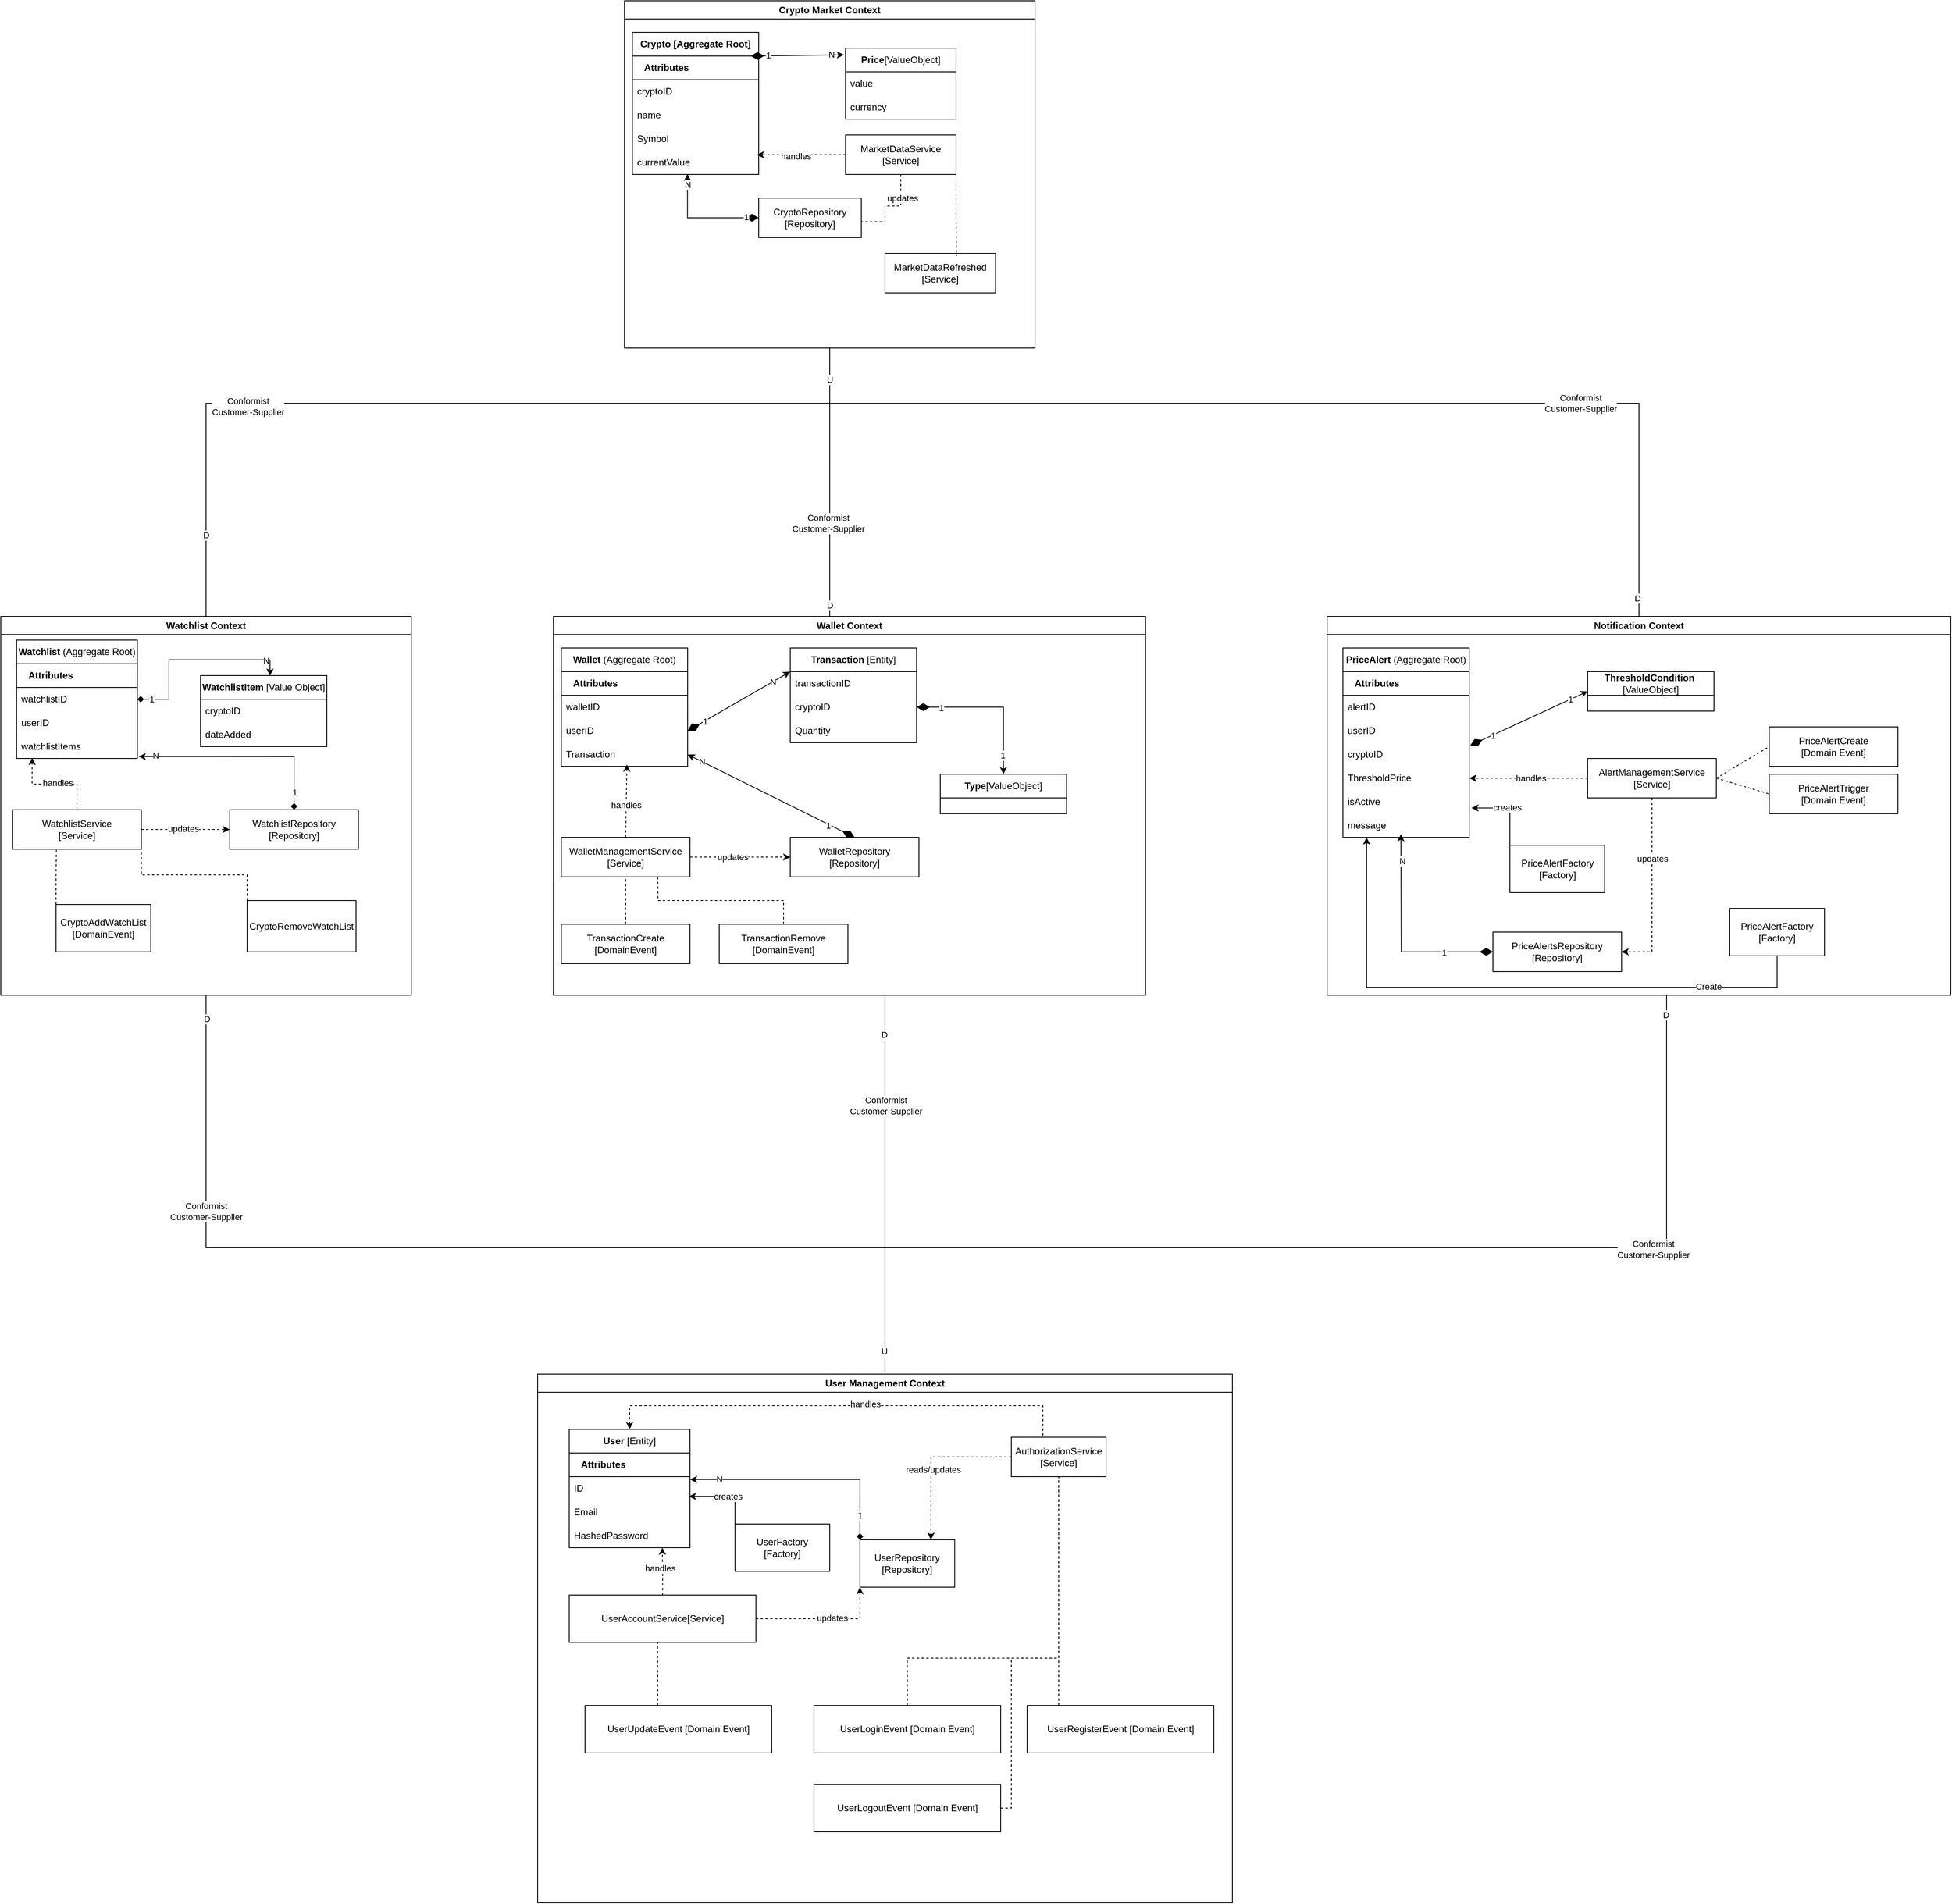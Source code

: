 <mxfile version="26.0.5">
  <diagram name="Page-1" id="JhkXT9v5AB7fhly-_V5y">
    <mxGraphModel grid="1" page="1" gridSize="10" guides="1" tooltips="1" connect="1" arrows="1" fold="1" pageScale="1" pageWidth="827" pageHeight="1169" math="0" shadow="0">
      <root>
        <mxCell id="0" />
        <mxCell id="1" parent="0" />
        <mxCell id="9Uu3qbTTGl_SyIJtQ_If-14" style="edgeStyle=orthogonalEdgeStyle;rounded=0;orthogonalLoop=1;jettySize=auto;html=1;exitX=0.5;exitY=0;exitDx=0;exitDy=0;entryX=0.5;entryY=1;entryDx=0;entryDy=0;endArrow=none;endFill=0;" edge="1" parent="1" source="JOhX9eqfJ4RPhvRMnDFx-4" target="9Uu3qbTTGl_SyIJtQ_If-11">
          <mxGeometry relative="1" as="geometry">
            <Array as="points">
              <mxPoint x="1100" y="-190" />
              <mxPoint x="560" y="-190" />
            </Array>
          </mxGeometry>
        </mxCell>
        <mxCell id="n4k3u5ThoGvO9cqqLB2T-41" value="D" style="edgeLabel;html=1;align=center;verticalAlign=middle;resizable=0;points=[];" vertex="1" connectable="0" parent="9Uu3qbTTGl_SyIJtQ_If-14">
          <mxGeometry x="-0.964" y="2" relative="1" as="geometry">
            <mxPoint y="1" as="offset" />
          </mxGeometry>
        </mxCell>
        <mxCell id="sEscsFce40K32cYqV2eE-136" value="Conformist&lt;div&gt;Customer-Supplier&lt;/div&gt;" style="edgeLabel;html=1;align=center;verticalAlign=middle;resizable=0;points=[];labelBackgroundColor=default;" connectable="0" vertex="1" parent="9Uu3qbTTGl_SyIJtQ_If-14">
          <mxGeometry x="-0.496" relative="1" as="geometry">
            <mxPoint as="offset" />
          </mxGeometry>
        </mxCell>
        <mxCell id="sEscsFce40K32cYqV2eE-15" style="edgeStyle=orthogonalEdgeStyle;rounded=0;orthogonalLoop=1;jettySize=auto;html=1;entryX=0.5;entryY=0;entryDx=0;entryDy=0;endArrow=none;endFill=0;" edge="1" parent="1" target="9Uu3qbTTGl_SyIJtQ_If-60">
          <mxGeometry relative="1" as="geometry">
            <mxPoint x="420" y="870" as="targetPoint" />
            <Array as="points">
              <mxPoint x="1640" y="560" />
              <mxPoint x="1640" y="880" />
              <mxPoint x="650" y="880" />
            </Array>
            <mxPoint x="1640" y="560" as="sourcePoint" />
          </mxGeometry>
        </mxCell>
        <mxCell id="sEscsFce40K32cYqV2eE-141" value="D" style="edgeLabel;html=1;align=center;verticalAlign=middle;resizable=0;points=[];" connectable="0" vertex="1" parent="sEscsFce40K32cYqV2eE-15">
          <mxGeometry x="-0.967" y="-1" relative="1" as="geometry">
            <mxPoint as="offset" />
          </mxGeometry>
        </mxCell>
        <mxCell id="sEscsFce40K32cYqV2eE-142" value="Conformist&lt;div&gt;Customer-Supplier&lt;/div&gt;" style="edgeLabel;html=1;align=center;verticalAlign=middle;resizable=0;points=[];" connectable="0" vertex="1" parent="sEscsFce40K32cYqV2eE-15">
          <mxGeometry x="-0.485" y="2" relative="1" as="geometry">
            <mxPoint x="41" as="offset" />
          </mxGeometry>
        </mxCell>
        <mxCell id="JOhX9eqfJ4RPhvRMnDFx-4" value="Notification Context" style="swimlane;whiteSpace=wrap;html=1;" vertex="1" parent="1">
          <mxGeometry x="1210" y="80" width="790" height="480" as="geometry" />
        </mxCell>
        <mxCell id="sEscsFce40K32cYqV2eE-53" value="&lt;b&gt;PriceAlert&lt;/b&gt; (Aggregate Root)" style="swimlane;fontStyle=0;childLayout=stackLayout;horizontal=1;startSize=30;horizontalStack=0;resizeParent=1;resizeParentMax=0;resizeLast=0;collapsible=1;marginBottom=0;whiteSpace=wrap;html=1;align=center;" vertex="1" parent="JOhX9eqfJ4RPhvRMnDFx-4">
          <mxGeometry x="20" y="40" width="160" height="240" as="geometry">
            <mxRectangle x="167" y="260" width="160" height="30" as="alternateBounds" />
          </mxGeometry>
        </mxCell>
        <mxCell id="sEscsFce40K32cYqV2eE-54" value="&lt;b&gt;&amp;nbsp; &amp;nbsp; Attributes&lt;/b&gt;" style="swimlane;fontStyle=0;childLayout=stackLayout;horizontal=1;startSize=30;horizontalStack=0;resizeParent=1;resizeParentMax=0;resizeLast=0;collapsible=1;marginBottom=0;whiteSpace=wrap;html=1;align=left;" vertex="1" parent="sEscsFce40K32cYqV2eE-53">
          <mxGeometry y="30" width="160" height="210" as="geometry">
            <mxRectangle x="150" y="250" width="90" height="30" as="alternateBounds" />
          </mxGeometry>
        </mxCell>
        <mxCell id="sEscsFce40K32cYqV2eE-55" value="alertID" style="text;strokeColor=none;fillColor=none;align=left;verticalAlign=middle;spacingLeft=4;spacingRight=4;overflow=hidden;points=[[0,0.5],[1,0.5]];portConstraint=eastwest;rotatable=0;whiteSpace=wrap;html=1;" vertex="1" parent="sEscsFce40K32cYqV2eE-54">
          <mxGeometry y="30" width="160" height="30" as="geometry" />
        </mxCell>
        <mxCell id="sEscsFce40K32cYqV2eE-56" value="userID" style="text;strokeColor=none;fillColor=none;align=left;verticalAlign=middle;spacingLeft=4;spacingRight=4;overflow=hidden;points=[[0,0.5],[1,0.5]];portConstraint=eastwest;rotatable=0;whiteSpace=wrap;html=1;" vertex="1" parent="sEscsFce40K32cYqV2eE-54">
          <mxGeometry y="60" width="160" height="30" as="geometry" />
        </mxCell>
        <mxCell id="sEscsFce40K32cYqV2eE-57" value="cryptoID" style="text;strokeColor=none;fillColor=none;align=left;verticalAlign=middle;spacingLeft=4;spacingRight=4;overflow=hidden;points=[[0,0.5],[1,0.5]];portConstraint=eastwest;rotatable=0;whiteSpace=wrap;html=1;" vertex="1" parent="sEscsFce40K32cYqV2eE-54">
          <mxGeometry y="90" width="160" height="30" as="geometry" />
        </mxCell>
        <mxCell id="sEscsFce40K32cYqV2eE-59" value="ThresholdPrice" style="text;strokeColor=none;fillColor=none;align=left;verticalAlign=middle;spacingLeft=4;spacingRight=4;overflow=hidden;points=[[0,0.5],[1,0.5]];portConstraint=eastwest;rotatable=0;whiteSpace=wrap;html=1;" vertex="1" parent="sEscsFce40K32cYqV2eE-54">
          <mxGeometry y="120" width="160" height="30" as="geometry" />
        </mxCell>
        <mxCell id="sEscsFce40K32cYqV2eE-60" value="isActive" style="text;strokeColor=none;fillColor=none;align=left;verticalAlign=middle;spacingLeft=4;spacingRight=4;overflow=hidden;points=[[0,0.5],[1,0.5]];portConstraint=eastwest;rotatable=0;whiteSpace=wrap;html=1;" vertex="1" parent="sEscsFce40K32cYqV2eE-54">
          <mxGeometry y="150" width="160" height="30" as="geometry" />
        </mxCell>
        <mxCell id="n4k3u5ThoGvO9cqqLB2T-39" value="message" style="text;strokeColor=none;fillColor=none;align=left;verticalAlign=middle;spacingLeft=4;spacingRight=4;overflow=hidden;points=[[0,0.5],[1,0.5]];portConstraint=eastwest;rotatable=0;whiteSpace=wrap;html=1;" vertex="1" parent="sEscsFce40K32cYqV2eE-54">
          <mxGeometry y="180" width="160" height="30" as="geometry" />
        </mxCell>
        <mxCell id="sEscsFce40K32cYqV2eE-68" value="&lt;b&gt;ThresholdCondition&amp;nbsp;&lt;/b&gt;&lt;div&gt;[ValueObject]&lt;/div&gt;" style="swimlane;fontStyle=0;childLayout=stackLayout;horizontal=1;startSize=30;horizontalStack=0;resizeParent=1;resizeParentMax=0;resizeLast=0;collapsible=1;marginBottom=0;whiteSpace=wrap;html=1;align=center;" vertex="1" parent="JOhX9eqfJ4RPhvRMnDFx-4">
          <mxGeometry x="330" y="70" width="160" height="50" as="geometry">
            <mxRectangle x="150" y="250" width="90" height="30" as="alternateBounds" />
          </mxGeometry>
        </mxCell>
        <mxCell id="sEscsFce40K32cYqV2eE-71" style="rounded=0;orthogonalLoop=1;jettySize=auto;html=1;exitX=1.008;exitY=0.117;exitDx=0;exitDy=0;entryX=0;entryY=0.5;entryDx=0;entryDy=0;startArrow=diamondThin;startFill=1;startSize=14;exitPerimeter=0;" edge="1" parent="JOhX9eqfJ4RPhvRMnDFx-4" source="sEscsFce40K32cYqV2eE-57" target="sEscsFce40K32cYqV2eE-68">
          <mxGeometry relative="1" as="geometry" />
        </mxCell>
        <mxCell id="sEscsFce40K32cYqV2eE-129" value="1" style="edgeLabel;html=1;align=center;verticalAlign=middle;resizable=0;points=[];" connectable="0" vertex="1" parent="sEscsFce40K32cYqV2eE-71">
          <mxGeometry x="-0.601" y="-1" relative="1" as="geometry">
            <mxPoint x="-1" as="offset" />
          </mxGeometry>
        </mxCell>
        <mxCell id="sEscsFce40K32cYqV2eE-130" value="1" style="edgeLabel;html=1;align=center;verticalAlign=middle;resizable=0;points=[];" connectable="0" vertex="1" parent="sEscsFce40K32cYqV2eE-71">
          <mxGeometry x="0.702" relative="1" as="geometry">
            <mxPoint as="offset" />
          </mxGeometry>
        </mxCell>
        <mxCell id="sEscsFce40K32cYqV2eE-75" style="rounded=0;orthogonalLoop=1;jettySize=auto;html=1;exitX=0;exitY=0.5;exitDx=0;exitDy=0;entryX=1;entryY=0.5;entryDx=0;entryDy=0;dashed=1;" edge="1" parent="JOhX9eqfJ4RPhvRMnDFx-4" source="sEscsFce40K32cYqV2eE-74" target="sEscsFce40K32cYqV2eE-59">
          <mxGeometry relative="1" as="geometry" />
        </mxCell>
        <mxCell id="sEscsFce40K32cYqV2eE-131" value="handles" style="edgeLabel;html=1;align=center;verticalAlign=middle;resizable=0;points=[];" connectable="0" vertex="1" parent="sEscsFce40K32cYqV2eE-75">
          <mxGeometry x="-0.027" relative="1" as="geometry">
            <mxPoint x="1" as="offset" />
          </mxGeometry>
        </mxCell>
        <mxCell id="sEscsFce40K32cYqV2eE-81" style="edgeStyle=orthogonalEdgeStyle;rounded=0;orthogonalLoop=1;jettySize=auto;html=1;exitX=0.5;exitY=1;exitDx=0;exitDy=0;entryX=1;entryY=0.5;entryDx=0;entryDy=0;dashed=1;" edge="1" parent="JOhX9eqfJ4RPhvRMnDFx-4" source="sEscsFce40K32cYqV2eE-74" target="sEscsFce40K32cYqV2eE-77">
          <mxGeometry relative="1" as="geometry" />
        </mxCell>
        <mxCell id="sEscsFce40K32cYqV2eE-132" value="updates" style="edgeLabel;html=1;align=center;verticalAlign=middle;resizable=0;points=[];" connectable="0" vertex="1" parent="sEscsFce40K32cYqV2eE-81">
          <mxGeometry x="-0.344" relative="1" as="geometry">
            <mxPoint as="offset" />
          </mxGeometry>
        </mxCell>
        <mxCell id="sEscsFce40K32cYqV2eE-124" style="rounded=0;orthogonalLoop=1;jettySize=auto;html=1;exitX=1;exitY=0.5;exitDx=0;exitDy=0;entryX=0;entryY=0.5;entryDx=0;entryDy=0;dashed=1;endArrow=none;endFill=0;" edge="1" parent="JOhX9eqfJ4RPhvRMnDFx-4" source="sEscsFce40K32cYqV2eE-74" target="sEscsFce40K32cYqV2eE-121">
          <mxGeometry relative="1" as="geometry" />
        </mxCell>
        <mxCell id="sEscsFce40K32cYqV2eE-125" style="rounded=0;orthogonalLoop=1;jettySize=auto;html=1;exitX=1;exitY=0.5;exitDx=0;exitDy=0;entryX=0;entryY=0.5;entryDx=0;entryDy=0;dashed=1;endArrow=none;endFill=0;" edge="1" parent="JOhX9eqfJ4RPhvRMnDFx-4" source="sEscsFce40K32cYqV2eE-74" target="sEscsFce40K32cYqV2eE-122">
          <mxGeometry relative="1" as="geometry" />
        </mxCell>
        <mxCell id="sEscsFce40K32cYqV2eE-74" value="AlertManagementService&lt;div&gt;[Service]&lt;/div&gt;" style="html=1;whiteSpace=wrap;" vertex="1" parent="JOhX9eqfJ4RPhvRMnDFx-4">
          <mxGeometry x="330" y="180" width="163" height="50" as="geometry" />
        </mxCell>
        <mxCell id="sEscsFce40K32cYqV2eE-77" value="PriceAlertsRepository&lt;div&gt;[Repository]&lt;/div&gt;" style="html=1;whiteSpace=wrap;" vertex="1" parent="JOhX9eqfJ4RPhvRMnDFx-4">
          <mxGeometry x="210" y="400" width="163" height="50" as="geometry" />
        </mxCell>
        <mxCell id="sEscsFce40K32cYqV2eE-78" style="edgeStyle=orthogonalEdgeStyle;rounded=0;orthogonalLoop=1;jettySize=auto;html=1;exitX=0;exitY=0.5;exitDx=0;exitDy=0;entryX=0.459;entryY=1.033;entryDx=0;entryDy=0;entryPerimeter=0;startArrow=diamondThin;startFill=1;startSize=14;" edge="1" parent="JOhX9eqfJ4RPhvRMnDFx-4" source="sEscsFce40K32cYqV2eE-77">
          <mxGeometry relative="1" as="geometry">
            <mxPoint x="200" y="355" as="sourcePoint" />
            <mxPoint x="93.44" y="275.99" as="targetPoint" />
          </mxGeometry>
        </mxCell>
        <mxCell id="sEscsFce40K32cYqV2eE-133" value="N" style="edgeLabel;html=1;align=center;verticalAlign=middle;resizable=0;points=[];" connectable="0" vertex="1" parent="sEscsFce40K32cYqV2eE-78">
          <mxGeometry x="0.741" y="-1" relative="1" as="geometry">
            <mxPoint as="offset" />
          </mxGeometry>
        </mxCell>
        <mxCell id="sEscsFce40K32cYqV2eE-134" value="1" style="edgeLabel;html=1;align=center;verticalAlign=middle;resizable=0;points=[];" connectable="0" vertex="1" parent="sEscsFce40K32cYqV2eE-78">
          <mxGeometry x="-0.523" y="1" relative="1" as="geometry">
            <mxPoint x="1" as="offset" />
          </mxGeometry>
        </mxCell>
        <mxCell id="sEscsFce40K32cYqV2eE-121" value="PriceAlertCreate&lt;div&gt;[Domain Event]&lt;/div&gt;" style="html=1;whiteSpace=wrap;" vertex="1" parent="JOhX9eqfJ4RPhvRMnDFx-4">
          <mxGeometry x="560" y="140" width="163" height="50" as="geometry" />
        </mxCell>
        <mxCell id="sEscsFce40K32cYqV2eE-122" value="PriceAlertTrigger&lt;div&gt;[Domain Event]&lt;/div&gt;" style="html=1;whiteSpace=wrap;" vertex="1" parent="JOhX9eqfJ4RPhvRMnDFx-4">
          <mxGeometry x="560" y="200" width="163" height="50" as="geometry" />
        </mxCell>
        <mxCell id="9Uu3qbTTGl_SyIJtQ_If-143" value="PriceAlertFactory&lt;br&gt;[Factory]" style="rounded=0;whiteSpace=wrap;html=1;" vertex="1" parent="JOhX9eqfJ4RPhvRMnDFx-4">
          <mxGeometry x="231.5" y="290" width="120" height="60" as="geometry" />
        </mxCell>
        <mxCell id="9Uu3qbTTGl_SyIJtQ_If-144" style="edgeStyle=orthogonalEdgeStyle;rounded=0;orthogonalLoop=1;jettySize=auto;html=1;exitX=0;exitY=0;exitDx=0;exitDy=0;entryX=1.018;entryY=0.759;entryDx=0;entryDy=0;entryPerimeter=0;" edge="1" parent="JOhX9eqfJ4RPhvRMnDFx-4" source="9Uu3qbTTGl_SyIJtQ_If-143" target="sEscsFce40K32cYqV2eE-60">
          <mxGeometry relative="1" as="geometry" />
        </mxCell>
        <mxCell id="9Uu3qbTTGl_SyIJtQ_If-145" value="creates" style="edgeLabel;html=1;align=center;verticalAlign=middle;resizable=0;points=[];" connectable="0" vertex="1" parent="9Uu3qbTTGl_SyIJtQ_If-144">
          <mxGeometry x="0.055" y="-1" relative="1" as="geometry">
            <mxPoint as="offset" />
          </mxGeometry>
        </mxCell>
        <mxCell id="n4k3u5ThoGvO9cqqLB2T-51" style="edgeStyle=orthogonalEdgeStyle;rounded=0;orthogonalLoop=1;jettySize=auto;html=1;" edge="1" parent="JOhX9eqfJ4RPhvRMnDFx-4" source="n4k3u5ThoGvO9cqqLB2T-50" target="sEscsFce40K32cYqV2eE-53">
          <mxGeometry relative="1" as="geometry">
            <Array as="points">
              <mxPoint x="570" y="470" />
              <mxPoint x="50" y="470" />
            </Array>
          </mxGeometry>
        </mxCell>
        <mxCell id="n4k3u5ThoGvO9cqqLB2T-52" value="Create" style="edgeLabel;html=1;align=center;verticalAlign=middle;resizable=0;points=[];" vertex="1" connectable="0" parent="n4k3u5ThoGvO9cqqLB2T-51">
          <mxGeometry x="-0.661" y="-1" relative="1" as="geometry">
            <mxPoint as="offset" />
          </mxGeometry>
        </mxCell>
        <mxCell id="n4k3u5ThoGvO9cqqLB2T-50" value="PriceAlertFactory&lt;br&gt;[Factory]" style="rounded=0;whiteSpace=wrap;html=1;" vertex="1" parent="JOhX9eqfJ4RPhvRMnDFx-4">
          <mxGeometry x="510" y="370" width="120" height="60" as="geometry" />
        </mxCell>
        <mxCell id="9Uu3qbTTGl_SyIJtQ_If-13" style="edgeStyle=orthogonalEdgeStyle;rounded=0;orthogonalLoop=1;jettySize=auto;html=1;exitX=0.5;exitY=0;exitDx=0;exitDy=0;entryX=0.5;entryY=1;entryDx=0;entryDy=0;endArrow=none;endFill=0;" edge="1" parent="1" target="9Uu3qbTTGl_SyIJtQ_If-11">
          <mxGeometry relative="1" as="geometry">
            <mxPoint x="579.96" y="80" as="sourcePoint" />
            <mxPoint x="734.96" y="-260" as="targetPoint" />
            <Array as="points">
              <mxPoint x="580" y="-220" />
              <mxPoint x="580" y="-220" />
            </Array>
          </mxGeometry>
        </mxCell>
        <mxCell id="n4k3u5ThoGvO9cqqLB2T-42" value="D" style="edgeLabel;html=1;align=center;verticalAlign=middle;resizable=0;points=[];" vertex="1" connectable="0" parent="9Uu3qbTTGl_SyIJtQ_If-13">
          <mxGeometry x="-0.908" relative="1" as="geometry">
            <mxPoint y="1" as="offset" />
          </mxGeometry>
        </mxCell>
        <mxCell id="n4k3u5ThoGvO9cqqLB2T-48" value="&lt;span&gt;Conformist&lt;/span&gt;&lt;div&gt;&lt;span&gt;Customer-Supplier&lt;/span&gt;&lt;/div&gt;" style="edgeLabel;html=1;align=center;verticalAlign=middle;resizable=0;points=[];labelBackgroundColor=default;" vertex="1" connectable="0" parent="9Uu3qbTTGl_SyIJtQ_If-13">
          <mxGeometry x="-0.305" y="2" relative="1" as="geometry">
            <mxPoint as="offset" />
          </mxGeometry>
        </mxCell>
        <mxCell id="sEscsFce40K32cYqV2eE-14" style="edgeStyle=orthogonalEdgeStyle;rounded=0;orthogonalLoop=1;jettySize=auto;html=1;exitX=0.5;exitY=1;exitDx=0;exitDy=0;entryX=0.5;entryY=0;entryDx=0;entryDy=0;endArrow=none;endFill=0;" edge="1" parent="1" source="9Uu3qbTTGl_SyIJtQ_If-9" target="9Uu3qbTTGl_SyIJtQ_If-60">
          <mxGeometry relative="1" as="geometry">
            <mxPoint x="414" y="840" as="targetPoint" />
            <Array as="points">
              <mxPoint x="650" y="560" />
            </Array>
          </mxGeometry>
        </mxCell>
        <mxCell id="sEscsFce40K32cYqV2eE-138" value="Conformist&lt;div&gt;Customer-Supplier&lt;/div&gt;" style="edgeLabel;html=1;align=center;verticalAlign=middle;resizable=0;points=[];" connectable="0" vertex="1" parent="sEscsFce40K32cYqV2eE-14">
          <mxGeometry x="-0.505" y="1" relative="1" as="geometry">
            <mxPoint y="55" as="offset" />
          </mxGeometry>
        </mxCell>
        <mxCell id="sEscsFce40K32cYqV2eE-140" value="D" style="edgeLabel;html=1;align=center;verticalAlign=middle;resizable=0;points=[];" connectable="0" vertex="1" parent="sEscsFce40K32cYqV2eE-14">
          <mxGeometry x="-0.638" y="-1" relative="1" as="geometry">
            <mxPoint as="offset" />
          </mxGeometry>
        </mxCell>
        <mxCell id="9Uu3qbTTGl_SyIJtQ_If-9" value="Wallet&amp;nbsp;Context" style="swimlane;whiteSpace=wrap;html=1;" vertex="1" parent="1">
          <mxGeometry x="230" y="80" width="750" height="480" as="geometry" />
        </mxCell>
        <mxCell id="sEscsFce40K32cYqV2eE-27" value="&lt;b&gt;Wallet&lt;/b&gt; (Aggregate Root)" style="swimlane;fontStyle=0;childLayout=stackLayout;horizontal=1;startSize=30;horizontalStack=0;resizeParent=1;resizeParentMax=0;resizeLast=0;collapsible=1;marginBottom=0;whiteSpace=wrap;html=1;" vertex="1" parent="9Uu3qbTTGl_SyIJtQ_If-9">
          <mxGeometry x="10" y="40" width="160" height="150" as="geometry">
            <mxRectangle x="167" y="260" width="160" height="30" as="alternateBounds" />
          </mxGeometry>
        </mxCell>
        <mxCell id="sEscsFce40K32cYqV2eE-29" value="&lt;b&gt;&amp;nbsp; &amp;nbsp; Attributes&lt;/b&gt;" style="swimlane;fontStyle=0;childLayout=stackLayout;horizontal=1;startSize=30;horizontalStack=0;resizeParent=1;resizeParentMax=0;resizeLast=0;collapsible=1;marginBottom=0;whiteSpace=wrap;html=1;align=left;" vertex="1" parent="sEscsFce40K32cYqV2eE-27">
          <mxGeometry y="30" width="160" height="120" as="geometry">
            <mxRectangle x="150" y="250" width="90" height="30" as="alternateBounds" />
          </mxGeometry>
        </mxCell>
        <mxCell id="sEscsFce40K32cYqV2eE-30" value="walletID" style="text;strokeColor=none;fillColor=none;align=left;verticalAlign=middle;spacingLeft=4;spacingRight=4;overflow=hidden;points=[[0,0.5],[1,0.5]];portConstraint=eastwest;rotatable=0;whiteSpace=wrap;html=1;" vertex="1" parent="sEscsFce40K32cYqV2eE-29">
          <mxGeometry y="30" width="160" height="30" as="geometry" />
        </mxCell>
        <mxCell id="sEscsFce40K32cYqV2eE-31" value="userID" style="text;strokeColor=none;fillColor=none;align=left;verticalAlign=middle;spacingLeft=4;spacingRight=4;overflow=hidden;points=[[0,0.5],[1,0.5]];portConstraint=eastwest;rotatable=0;whiteSpace=wrap;html=1;" vertex="1" parent="sEscsFce40K32cYqV2eE-29">
          <mxGeometry y="60" width="160" height="30" as="geometry" />
        </mxCell>
        <mxCell id="sEscsFce40K32cYqV2eE-32" value="Transaction" style="text;strokeColor=none;fillColor=none;align=left;verticalAlign=middle;spacingLeft=4;spacingRight=4;overflow=hidden;points=[[0,0.5],[1,0.5]];portConstraint=eastwest;rotatable=0;whiteSpace=wrap;html=1;" vertex="1" parent="sEscsFce40K32cYqV2eE-29">
          <mxGeometry y="90" width="160" height="30" as="geometry" />
        </mxCell>
        <mxCell id="sEscsFce40K32cYqV2eE-33" value="&lt;b&gt;Transaction &lt;/b&gt;[Entity]" style="swimlane;fontStyle=0;childLayout=stackLayout;horizontal=1;startSize=30;horizontalStack=0;resizeParent=1;resizeParentMax=0;resizeLast=0;collapsible=1;marginBottom=0;whiteSpace=wrap;html=1;align=center;" vertex="1" parent="9Uu3qbTTGl_SyIJtQ_If-9">
          <mxGeometry x="300" y="40" width="160" height="120" as="geometry">
            <mxRectangle x="150" y="250" width="90" height="30" as="alternateBounds" />
          </mxGeometry>
        </mxCell>
        <mxCell id="sEscsFce40K32cYqV2eE-34" value="transactionID" style="text;strokeColor=none;fillColor=none;align=left;verticalAlign=middle;spacingLeft=4;spacingRight=4;overflow=hidden;points=[[0,0.5],[1,0.5]];portConstraint=eastwest;rotatable=0;whiteSpace=wrap;html=1;" vertex="1" parent="sEscsFce40K32cYqV2eE-33">
          <mxGeometry y="30" width="160" height="30" as="geometry" />
        </mxCell>
        <mxCell id="sEscsFce40K32cYqV2eE-35" value="cryptoID" style="text;strokeColor=none;fillColor=none;align=left;verticalAlign=middle;spacingLeft=4;spacingRight=4;overflow=hidden;points=[[0,0.5],[1,0.5]];portConstraint=eastwest;rotatable=0;whiteSpace=wrap;html=1;" vertex="1" parent="sEscsFce40K32cYqV2eE-33">
          <mxGeometry y="60" width="160" height="30" as="geometry" />
        </mxCell>
        <mxCell id="sEscsFce40K32cYqV2eE-36" value="Quantity" style="text;strokeColor=none;fillColor=none;align=left;verticalAlign=middle;spacingLeft=4;spacingRight=4;overflow=hidden;points=[[0,0.5],[1,0.5]];portConstraint=eastwest;rotatable=0;whiteSpace=wrap;html=1;" vertex="1" parent="sEscsFce40K32cYqV2eE-33">
          <mxGeometry y="90" width="160" height="30" as="geometry" />
        </mxCell>
        <mxCell id="sEscsFce40K32cYqV2eE-39" style="rounded=0;orthogonalLoop=1;jettySize=auto;html=1;exitX=1;exitY=0.5;exitDx=0;exitDy=0;entryX=0;entryY=0.25;entryDx=0;entryDy=0;startArrow=diamondThin;startFill=1;sourcePerimeterSpacing=0;startSize=15;" edge="1" parent="9Uu3qbTTGl_SyIJtQ_If-9" source="sEscsFce40K32cYqV2eE-31" target="sEscsFce40K32cYqV2eE-33">
          <mxGeometry relative="1" as="geometry" />
        </mxCell>
        <mxCell id="sEscsFce40K32cYqV2eE-107" value="1" style="edgeLabel;html=1;align=center;verticalAlign=middle;resizable=0;points=[];" connectable="0" vertex="1" parent="sEscsFce40K32cYqV2eE-39">
          <mxGeometry x="-0.663" relative="1" as="geometry">
            <mxPoint as="offset" />
          </mxGeometry>
        </mxCell>
        <mxCell id="sEscsFce40K32cYqV2eE-108" value="N" style="edgeLabel;html=1;align=center;verticalAlign=middle;resizable=0;points=[];" connectable="0" vertex="1" parent="sEscsFce40K32cYqV2eE-39">
          <mxGeometry x="0.658" relative="1" as="geometry">
            <mxPoint as="offset" />
          </mxGeometry>
        </mxCell>
        <mxCell id="sEscsFce40K32cYqV2eE-47" style="edgeStyle=orthogonalEdgeStyle;rounded=0;orthogonalLoop=1;jettySize=auto;html=1;exitX=1;exitY=0.5;exitDx=0;exitDy=0;entryX=0;entryY=0.5;entryDx=0;entryDy=0;dashed=1;" edge="1" parent="9Uu3qbTTGl_SyIJtQ_If-9" source="sEscsFce40K32cYqV2eE-42" target="sEscsFce40K32cYqV2eE-43">
          <mxGeometry relative="1" as="geometry" />
        </mxCell>
        <mxCell id="sEscsFce40K32cYqV2eE-111" value="updates" style="edgeLabel;html=1;align=center;verticalAlign=middle;resizable=0;points=[];" connectable="0" vertex="1" parent="sEscsFce40K32cYqV2eE-47">
          <mxGeometry x="-0.16" relative="1" as="geometry">
            <mxPoint as="offset" />
          </mxGeometry>
        </mxCell>
        <mxCell id="sEscsFce40K32cYqV2eE-42" value="WalletManagementService&lt;div&gt;[Service]&lt;/div&gt;" style="html=1;whiteSpace=wrap;" vertex="1" parent="9Uu3qbTTGl_SyIJtQ_If-9">
          <mxGeometry x="10" y="280" width="163" height="50" as="geometry" />
        </mxCell>
        <mxCell id="sEscsFce40K32cYqV2eE-43" value="&lt;div&gt;WalletRepository&lt;/div&gt;&lt;div&gt;[Repository]&lt;/div&gt;" style="html=1;whiteSpace=wrap;" vertex="1" parent="9Uu3qbTTGl_SyIJtQ_If-9">
          <mxGeometry x="300" y="280" width="163" height="50" as="geometry" />
        </mxCell>
        <mxCell id="sEscsFce40K32cYqV2eE-45" style="rounded=0;orthogonalLoop=1;jettySize=auto;html=1;exitX=0.5;exitY=0;exitDx=0;exitDy=0;entryX=0.519;entryY=0.927;entryDx=0;entryDy=0;entryPerimeter=0;dashed=1;" edge="1" parent="9Uu3qbTTGl_SyIJtQ_If-9" source="sEscsFce40K32cYqV2eE-42" target="sEscsFce40K32cYqV2eE-32">
          <mxGeometry relative="1" as="geometry" />
        </mxCell>
        <mxCell id="sEscsFce40K32cYqV2eE-112" value="handles" style="edgeLabel;html=1;align=center;verticalAlign=middle;resizable=0;points=[];" connectable="0" vertex="1" parent="sEscsFce40K32cYqV2eE-45">
          <mxGeometry x="-0.102" relative="1" as="geometry">
            <mxPoint as="offset" />
          </mxGeometry>
        </mxCell>
        <mxCell id="sEscsFce40K32cYqV2eE-49" style="rounded=0;orthogonalLoop=1;jettySize=auto;html=1;exitX=1;exitY=0.5;exitDx=0;exitDy=0;entryX=0.5;entryY=0;entryDx=0;entryDy=0;startArrow=classic;startFill=1;endArrow=diamondThin;endFill=1;startSize=6;sourcePerimeterSpacing=0;endSize=14;" edge="1" parent="9Uu3qbTTGl_SyIJtQ_If-9" source="sEscsFce40K32cYqV2eE-32" target="sEscsFce40K32cYqV2eE-43">
          <mxGeometry relative="1" as="geometry" />
        </mxCell>
        <mxCell id="sEscsFce40K32cYqV2eE-109" value="N" style="edgeLabel;html=1;align=center;verticalAlign=middle;resizable=0;points=[];" connectable="0" vertex="1" parent="sEscsFce40K32cYqV2eE-49">
          <mxGeometry x="-0.836" relative="1" as="geometry">
            <mxPoint as="offset" />
          </mxGeometry>
        </mxCell>
        <mxCell id="sEscsFce40K32cYqV2eE-110" value="1" style="edgeLabel;html=1;align=center;verticalAlign=middle;resizable=0;points=[];" connectable="0" vertex="1" parent="sEscsFce40K32cYqV2eE-49">
          <mxGeometry x="0.689" y="-1" relative="1" as="geometry">
            <mxPoint as="offset" />
          </mxGeometry>
        </mxCell>
        <mxCell id="sEscsFce40K32cYqV2eE-113" value="&lt;b&gt;Type&lt;/b&gt;&lt;span style=&quot;background-color: transparent; color: light-dark(rgb(0, 0, 0), rgb(255, 255, 255));&quot;&gt;[ValueObject]&lt;/span&gt;" style="swimlane;fontStyle=0;childLayout=stackLayout;horizontal=1;startSize=30;horizontalStack=0;resizeParent=1;resizeParentMax=0;resizeLast=0;collapsible=1;marginBottom=0;whiteSpace=wrap;html=1;align=center;" vertex="1" parent="9Uu3qbTTGl_SyIJtQ_If-9">
          <mxGeometry x="490" y="200" width="160" height="50" as="geometry">
            <mxRectangle x="150" y="250" width="90" height="30" as="alternateBounds" />
          </mxGeometry>
        </mxCell>
        <mxCell id="sEscsFce40K32cYqV2eE-114" style="edgeStyle=orthogonalEdgeStyle;rounded=0;orthogonalLoop=1;jettySize=auto;html=1;exitX=1;exitY=0.5;exitDx=0;exitDy=0;entryX=0.5;entryY=0;entryDx=0;entryDy=0;startArrow=diamondThin;startFill=1;startSize=14;" edge="1" parent="9Uu3qbTTGl_SyIJtQ_If-9" source="sEscsFce40K32cYqV2eE-35" target="sEscsFce40K32cYqV2eE-113">
          <mxGeometry relative="1" as="geometry" />
        </mxCell>
        <mxCell id="sEscsFce40K32cYqV2eE-115" value="1" style="edgeLabel;html=1;align=center;verticalAlign=middle;resizable=0;points=[];" connectable="0" vertex="1" parent="sEscsFce40K32cYqV2eE-114">
          <mxGeometry x="-0.681" y="-1" relative="1" as="geometry">
            <mxPoint as="offset" />
          </mxGeometry>
        </mxCell>
        <mxCell id="sEscsFce40K32cYqV2eE-116" value="1" style="edgeLabel;html=1;align=center;verticalAlign=middle;resizable=0;points=[];" connectable="0" vertex="1" parent="sEscsFce40K32cYqV2eE-114">
          <mxGeometry x="0.744" y="-1" relative="1" as="geometry">
            <mxPoint y="1" as="offset" />
          </mxGeometry>
        </mxCell>
        <mxCell id="sEscsFce40K32cYqV2eE-120" style="edgeStyle=orthogonalEdgeStyle;rounded=0;orthogonalLoop=1;jettySize=auto;html=1;exitX=0.5;exitY=0;exitDx=0;exitDy=0;entryX=0.75;entryY=1;entryDx=0;entryDy=0;dashed=1;endArrow=none;endFill=0;" edge="1" parent="9Uu3qbTTGl_SyIJtQ_If-9" source="sEscsFce40K32cYqV2eE-118" target="sEscsFce40K32cYqV2eE-42">
          <mxGeometry relative="1" as="geometry" />
        </mxCell>
        <mxCell id="sEscsFce40K32cYqV2eE-118" value="TransactionRemove [DomainEvent]" style="html=1;whiteSpace=wrap;" vertex="1" parent="9Uu3qbTTGl_SyIJtQ_If-9">
          <mxGeometry x="210" y="390" width="163" height="50" as="geometry" />
        </mxCell>
        <mxCell id="sEscsFce40K32cYqV2eE-119" style="edgeStyle=orthogonalEdgeStyle;rounded=0;orthogonalLoop=1;jettySize=auto;html=1;exitX=0.5;exitY=0;exitDx=0;exitDy=0;entryX=0.5;entryY=1;entryDx=0;entryDy=0;dashed=1;endArrow=none;endFill=0;" edge="1" parent="9Uu3qbTTGl_SyIJtQ_If-9" source="sEscsFce40K32cYqV2eE-117" target="sEscsFce40K32cYqV2eE-42">
          <mxGeometry relative="1" as="geometry" />
        </mxCell>
        <mxCell id="sEscsFce40K32cYqV2eE-117" value="TransactionCreate [DomainEvent]" style="html=1;whiteSpace=wrap;" vertex="1" parent="9Uu3qbTTGl_SyIJtQ_If-9">
          <mxGeometry x="10" y="390" width="163" height="50" as="geometry" />
        </mxCell>
        <mxCell id="9Uu3qbTTGl_SyIJtQ_If-12" style="edgeStyle=orthogonalEdgeStyle;rounded=0;orthogonalLoop=1;jettySize=auto;html=1;exitX=0.5;exitY=0;exitDx=0;exitDy=0;entryX=0.5;entryY=1;entryDx=0;entryDy=0;endArrow=none;endFill=0;" edge="1" parent="1" source="JOhX9eqfJ4RPhvRMnDFx-5" target="9Uu3qbTTGl_SyIJtQ_If-11">
          <mxGeometry relative="1" as="geometry">
            <Array as="points">
              <mxPoint x="-210" y="80" />
              <mxPoint x="-210" y="-190" />
              <mxPoint x="720" y="-190" />
            </Array>
          </mxGeometry>
        </mxCell>
        <mxCell id="n4k3u5ThoGvO9cqqLB2T-43" value="D" style="edgeLabel;html=1;align=center;verticalAlign=middle;resizable=0;points=[];" vertex="1" connectable="0" parent="9Uu3qbTTGl_SyIJtQ_If-12">
          <mxGeometry x="-0.816" relative="1" as="geometry">
            <mxPoint y="1" as="offset" />
          </mxGeometry>
        </mxCell>
        <mxCell id="n4k3u5ThoGvO9cqqLB2T-49" value="Conformist&lt;div&gt;Customer-Supplier&lt;/div&gt;" style="edgeLabel;html=1;align=center;verticalAlign=middle;resizable=0;points=[];" vertex="1" connectable="0" parent="9Uu3qbTTGl_SyIJtQ_If-12">
          <mxGeometry x="-0.429" y="-4" relative="1" as="geometry">
            <mxPoint as="offset" />
          </mxGeometry>
        </mxCell>
        <mxCell id="sEscsFce40K32cYqV2eE-144" value="U" style="edgeLabel;html=1;align=center;verticalAlign=middle;resizable=0;points=[];" connectable="0" vertex="1" parent="9Uu3qbTTGl_SyIJtQ_If-12">
          <mxGeometry x="0.93" relative="1" as="geometry">
            <mxPoint as="offset" />
          </mxGeometry>
        </mxCell>
        <mxCell id="sEscsFce40K32cYqV2eE-13" style="edgeStyle=orthogonalEdgeStyle;rounded=0;orthogonalLoop=1;jettySize=auto;html=1;exitX=0.5;exitY=1;exitDx=0;exitDy=0;entryX=0.5;entryY=0;entryDx=0;entryDy=0;endArrow=none;endFill=0;" edge="1" parent="1" source="JOhX9eqfJ4RPhvRMnDFx-5" target="9Uu3qbTTGl_SyIJtQ_If-60">
          <mxGeometry relative="1" as="geometry">
            <mxPoint x="413.5" y="840" as="targetPoint" />
            <Array as="points">
              <mxPoint x="-210" y="880" />
              <mxPoint x="650" y="880" />
            </Array>
          </mxGeometry>
        </mxCell>
        <mxCell id="sEscsFce40K32cYqV2eE-137" value="Conformist&lt;div&gt;Customer-Supplier&lt;/div&gt;" style="edgeLabel;html=1;align=center;verticalAlign=middle;resizable=0;points=[];" connectable="0" vertex="1" parent="sEscsFce40K32cYqV2eE-13">
          <mxGeometry x="-0.592" relative="1" as="geometry">
            <mxPoint as="offset" />
          </mxGeometry>
        </mxCell>
        <mxCell id="sEscsFce40K32cYqV2eE-139" value="D" style="edgeLabel;html=1;align=center;verticalAlign=middle;resizable=0;points=[];" connectable="0" vertex="1" parent="sEscsFce40K32cYqV2eE-13">
          <mxGeometry x="-0.955" y="1" relative="1" as="geometry">
            <mxPoint as="offset" />
          </mxGeometry>
        </mxCell>
        <mxCell id="sEscsFce40K32cYqV2eE-143" value="U" style="edgeLabel;html=1;align=center;verticalAlign=middle;resizable=0;points=[];" connectable="0" vertex="1" parent="sEscsFce40K32cYqV2eE-13">
          <mxGeometry x="0.957" y="-1" relative="1" as="geometry">
            <mxPoint as="offset" />
          </mxGeometry>
        </mxCell>
        <mxCell id="JOhX9eqfJ4RPhvRMnDFx-5" value="Watchlist Context" style="swimlane;whiteSpace=wrap;html=1;" vertex="1" parent="1">
          <mxGeometry x="-470" y="80" width="520" height="480" as="geometry" />
        </mxCell>
        <mxCell id="Wj4BURxIdStzaFln2dEt-1" value="&lt;b&gt;Watchlist&lt;/b&gt; (Aggregate Root)" style="swimlane;fontStyle=0;childLayout=stackLayout;horizontal=1;startSize=30;horizontalStack=0;resizeParent=1;resizeParentMax=0;resizeLast=0;collapsible=1;marginBottom=0;whiteSpace=wrap;html=1;" vertex="1" parent="JOhX9eqfJ4RPhvRMnDFx-5">
          <mxGeometry x="20" y="30" width="153" height="150" as="geometry">
            <mxRectangle x="167" y="260" width="160" height="30" as="alternateBounds" />
          </mxGeometry>
        </mxCell>
        <mxCell id="Wj4BURxIdStzaFln2dEt-2" value="&lt;b&gt;&amp;nbsp; &amp;nbsp; Attributes&lt;/b&gt;" style="swimlane;fontStyle=0;childLayout=stackLayout;horizontal=1;startSize=30;horizontalStack=0;resizeParent=1;resizeParentMax=0;resizeLast=0;collapsible=1;marginBottom=0;whiteSpace=wrap;html=1;align=left;" vertex="1" parent="Wj4BURxIdStzaFln2dEt-1">
          <mxGeometry y="30" width="153" height="120" as="geometry">
            <mxRectangle y="30" width="153" height="30" as="alternateBounds" />
          </mxGeometry>
        </mxCell>
        <mxCell id="Wj4BURxIdStzaFln2dEt-3" value="watchlistID" style="text;strokeColor=none;fillColor=none;align=left;verticalAlign=middle;spacingLeft=4;spacingRight=4;overflow=hidden;points=[[0,0.5],[1,0.5]];portConstraint=eastwest;rotatable=0;whiteSpace=wrap;html=1;" vertex="1" parent="Wj4BURxIdStzaFln2dEt-2">
          <mxGeometry y="30" width="153" height="30" as="geometry" />
        </mxCell>
        <mxCell id="Wj4BURxIdStzaFln2dEt-4" value="userID" style="text;strokeColor=none;fillColor=none;align=left;verticalAlign=middle;spacingLeft=4;spacingRight=4;overflow=hidden;points=[[0,0.5],[1,0.5]];portConstraint=eastwest;rotatable=0;whiteSpace=wrap;html=1;" vertex="1" parent="Wj4BURxIdStzaFln2dEt-2">
          <mxGeometry y="60" width="153" height="30" as="geometry" />
        </mxCell>
        <mxCell id="Wj4BURxIdStzaFln2dEt-5" value="watchlistItems" style="text;strokeColor=none;fillColor=none;align=left;verticalAlign=middle;spacingLeft=4;spacingRight=4;overflow=hidden;points=[[0,0.5],[1,0.5]];portConstraint=eastwest;rotatable=0;whiteSpace=wrap;html=1;" vertex="1" parent="Wj4BURxIdStzaFln2dEt-2">
          <mxGeometry y="90" width="153" height="30" as="geometry" />
        </mxCell>
        <mxCell id="sEscsFce40K32cYqV2eE-102" value="&lt;b&gt;WatchlistItem&amp;nbsp;&lt;/b&gt;[Value Object]" style="swimlane;fontStyle=0;childLayout=stackLayout;horizontal=1;startSize=30;horizontalStack=0;resizeParent=1;resizeParentMax=0;resizeLast=0;collapsible=1;marginBottom=0;whiteSpace=wrap;html=1;align=center;" vertex="1" parent="JOhX9eqfJ4RPhvRMnDFx-5">
          <mxGeometry x="253" y="75" width="160" height="90" as="geometry">
            <mxRectangle x="150" y="250" width="90" height="30" as="alternateBounds" />
          </mxGeometry>
        </mxCell>
        <mxCell id="sEscsFce40K32cYqV2eE-104" value="cryptoID" style="text;strokeColor=none;fillColor=none;align=left;verticalAlign=middle;spacingLeft=4;spacingRight=4;overflow=hidden;points=[[0,0.5],[1,0.5]];portConstraint=eastwest;rotatable=0;whiteSpace=wrap;html=1;" vertex="1" parent="sEscsFce40K32cYqV2eE-102">
          <mxGeometry y="30" width="160" height="30" as="geometry" />
        </mxCell>
        <mxCell id="sEscsFce40K32cYqV2eE-105" value="dateAdded" style="text;strokeColor=none;fillColor=none;align=left;verticalAlign=middle;spacingLeft=4;spacingRight=4;overflow=hidden;points=[[0,0.5],[1,0.5]];portConstraint=eastwest;rotatable=0;whiteSpace=wrap;html=1;" vertex="1" parent="sEscsFce40K32cYqV2eE-102">
          <mxGeometry y="60" width="160" height="30" as="geometry" />
        </mxCell>
        <mxCell id="9Uu3qbTTGl_SyIJtQ_If-118" style="edgeStyle=orthogonalEdgeStyle;rounded=0;orthogonalLoop=1;jettySize=auto;html=1;entryX=0.55;entryY=0.002;entryDx=0;entryDy=0;entryPerimeter=0;startArrow=diamond;startFill=1;" edge="1" parent="JOhX9eqfJ4RPhvRMnDFx-5" source="Wj4BURxIdStzaFln2dEt-1" target="sEscsFce40K32cYqV2eE-102">
          <mxGeometry relative="1" as="geometry" />
        </mxCell>
        <mxCell id="9Uu3qbTTGl_SyIJtQ_If-119" value="1" style="edgeLabel;html=1;align=center;verticalAlign=middle;resizable=0;points=[];" connectable="0" vertex="1" parent="9Uu3qbTTGl_SyIJtQ_If-118">
          <mxGeometry x="-0.849" relative="1" as="geometry">
            <mxPoint as="offset" />
          </mxGeometry>
        </mxCell>
        <mxCell id="9Uu3qbTTGl_SyIJtQ_If-120" value="N" style="edgeLabel;html=1;align=center;verticalAlign=middle;resizable=0;points=[];" connectable="0" vertex="1" parent="9Uu3qbTTGl_SyIJtQ_If-118">
          <mxGeometry x="0.789" y="-1" relative="1" as="geometry">
            <mxPoint as="offset" />
          </mxGeometry>
        </mxCell>
        <mxCell id="9Uu3qbTTGl_SyIJtQ_If-123" style="edgeStyle=orthogonalEdgeStyle;rounded=0;orthogonalLoop=1;jettySize=auto;html=1;dashed=1;" edge="1" parent="JOhX9eqfJ4RPhvRMnDFx-5" source="9Uu3qbTTGl_SyIJtQ_If-121" target="9Uu3qbTTGl_SyIJtQ_If-122">
          <mxGeometry relative="1" as="geometry" />
        </mxCell>
        <mxCell id="9Uu3qbTTGl_SyIJtQ_If-124" value="updates" style="edgeLabel;html=1;align=center;verticalAlign=middle;resizable=0;points=[];" connectable="0" vertex="1" parent="9Uu3qbTTGl_SyIJtQ_If-123">
          <mxGeometry x="-0.05" y="1" relative="1" as="geometry">
            <mxPoint as="offset" />
          </mxGeometry>
        </mxCell>
        <mxCell id="9Uu3qbTTGl_SyIJtQ_If-121" value="WatchlistService&lt;div&gt;[Service]&lt;/div&gt;" style="html=1;whiteSpace=wrap;" vertex="1" parent="JOhX9eqfJ4RPhvRMnDFx-5">
          <mxGeometry x="15" y="245" width="163" height="50" as="geometry" />
        </mxCell>
        <mxCell id="9Uu3qbTTGl_SyIJtQ_If-122" value="&lt;div&gt;WatchlistRepository&lt;/div&gt;&lt;div&gt;[Repository]&lt;/div&gt;" style="html=1;whiteSpace=wrap;" vertex="1" parent="JOhX9eqfJ4RPhvRMnDFx-5">
          <mxGeometry x="290" y="245" width="163" height="50" as="geometry" />
        </mxCell>
        <mxCell id="9Uu3qbTTGl_SyIJtQ_If-126" style="edgeStyle=orthogonalEdgeStyle;rounded=0;orthogonalLoop=1;jettySize=auto;html=1;entryX=0.129;entryY=0.978;entryDx=0;entryDy=0;entryPerimeter=0;dashed=1;" edge="1" parent="JOhX9eqfJ4RPhvRMnDFx-5" source="9Uu3qbTTGl_SyIJtQ_If-121" target="Wj4BURxIdStzaFln2dEt-5">
          <mxGeometry relative="1" as="geometry" />
        </mxCell>
        <mxCell id="9Uu3qbTTGl_SyIJtQ_If-127" value="handles" style="edgeLabel;html=1;align=center;verticalAlign=middle;resizable=0;points=[];" connectable="0" vertex="1" parent="9Uu3qbTTGl_SyIJtQ_If-126">
          <mxGeometry x="-0.059" y="-2" relative="1" as="geometry">
            <mxPoint as="offset" />
          </mxGeometry>
        </mxCell>
        <mxCell id="9Uu3qbTTGl_SyIJtQ_If-129" style="edgeStyle=orthogonalEdgeStyle;rounded=0;orthogonalLoop=1;jettySize=auto;html=1;entryX=1.011;entryY=0.922;entryDx=0;entryDy=0;entryPerimeter=0;startArrow=diamond;startFill=1;" edge="1" parent="JOhX9eqfJ4RPhvRMnDFx-5" source="9Uu3qbTTGl_SyIJtQ_If-122" target="Wj4BURxIdStzaFln2dEt-5">
          <mxGeometry relative="1" as="geometry" />
        </mxCell>
        <mxCell id="9Uu3qbTTGl_SyIJtQ_If-130" value="1" style="edgeLabel;html=1;align=center;verticalAlign=middle;resizable=0;points=[];" connectable="0" vertex="1" parent="9Uu3qbTTGl_SyIJtQ_If-129">
          <mxGeometry x="-0.831" relative="1" as="geometry">
            <mxPoint as="offset" />
          </mxGeometry>
        </mxCell>
        <mxCell id="9Uu3qbTTGl_SyIJtQ_If-131" value="N" style="edgeLabel;html=1;align=center;verticalAlign=middle;resizable=0;points=[];" connectable="0" vertex="1" parent="9Uu3qbTTGl_SyIJtQ_If-129">
          <mxGeometry x="0.842" y="-2" relative="1" as="geometry">
            <mxPoint as="offset" />
          </mxGeometry>
        </mxCell>
        <mxCell id="9Uu3qbTTGl_SyIJtQ_If-132" value="CryptoAddWatchList&lt;div&gt;[DomainEvent]&lt;/div&gt;" style="rounded=0;whiteSpace=wrap;html=1;" vertex="1" parent="JOhX9eqfJ4RPhvRMnDFx-5">
          <mxGeometry x="70" y="365" width="120" height="60" as="geometry" />
        </mxCell>
        <mxCell id="9Uu3qbTTGl_SyIJtQ_If-136" style="edgeStyle=orthogonalEdgeStyle;rounded=0;orthogonalLoop=1;jettySize=auto;html=1;exitX=0;exitY=0;exitDx=0;exitDy=0;entryX=1;entryY=1;entryDx=0;entryDy=0;dashed=1;endArrow=none;endFill=0;" edge="1" parent="JOhX9eqfJ4RPhvRMnDFx-5" source="9Uu3qbTTGl_SyIJtQ_If-133" target="9Uu3qbTTGl_SyIJtQ_If-121">
          <mxGeometry relative="1" as="geometry" />
        </mxCell>
        <mxCell id="9Uu3qbTTGl_SyIJtQ_If-133" value="CryptoRemoveWatchList" style="rounded=0;whiteSpace=wrap;html=1;" vertex="1" parent="JOhX9eqfJ4RPhvRMnDFx-5">
          <mxGeometry x="312" y="360" width="138" height="65" as="geometry" />
        </mxCell>
        <mxCell id="9Uu3qbTTGl_SyIJtQ_If-135" style="edgeStyle=orthogonalEdgeStyle;rounded=0;orthogonalLoop=1;jettySize=auto;html=1;exitX=0;exitY=0;exitDx=0;exitDy=0;entryX=0.34;entryY=1.003;entryDx=0;entryDy=0;entryPerimeter=0;dashed=1;endArrow=none;endFill=0;" edge="1" parent="JOhX9eqfJ4RPhvRMnDFx-5" source="9Uu3qbTTGl_SyIJtQ_If-132" target="9Uu3qbTTGl_SyIJtQ_If-121">
          <mxGeometry relative="1" as="geometry" />
        </mxCell>
        <mxCell id="9Uu3qbTTGl_SyIJtQ_If-11" value="Crypto Market Context" style="swimlane;whiteSpace=wrap;html=1;" vertex="1" parent="1">
          <mxGeometry x="320" y="-700" width="520" height="440" as="geometry">
            <mxRectangle x="460" y="-700" width="160" height="30" as="alternateBounds" />
          </mxGeometry>
        </mxCell>
        <mxCell id="sEscsFce40K32cYqV2eE-83" value="&lt;b&gt;Crypto [Aggregate Root]&lt;/b&gt;" style="swimlane;fontStyle=0;childLayout=stackLayout;horizontal=1;startSize=30;horizontalStack=0;resizeParent=1;resizeParentMax=0;resizeLast=0;collapsible=1;marginBottom=0;whiteSpace=wrap;html=1;align=center;" vertex="1" parent="9Uu3qbTTGl_SyIJtQ_If-11">
          <mxGeometry x="10" y="40" width="160" height="180" as="geometry">
            <mxRectangle x="167" y="260" width="160" height="30" as="alternateBounds" />
          </mxGeometry>
        </mxCell>
        <mxCell id="sEscsFce40K32cYqV2eE-84" value="&lt;b&gt;&amp;nbsp; &amp;nbsp; Attributes&lt;/b&gt;" style="swimlane;fontStyle=0;childLayout=stackLayout;horizontal=1;startSize=30;horizontalStack=0;resizeParent=1;resizeParentMax=0;resizeLast=0;collapsible=1;marginBottom=0;whiteSpace=wrap;html=1;align=left;" vertex="1" parent="sEscsFce40K32cYqV2eE-83">
          <mxGeometry y="30" width="160" height="150" as="geometry">
            <mxRectangle x="150" y="250" width="90" height="30" as="alternateBounds" />
          </mxGeometry>
        </mxCell>
        <mxCell id="sEscsFce40K32cYqV2eE-87" value="cryptoID" style="text;strokeColor=none;fillColor=none;align=left;verticalAlign=middle;spacingLeft=4;spacingRight=4;overflow=hidden;points=[[0,0.5],[1,0.5]];portConstraint=eastwest;rotatable=0;whiteSpace=wrap;html=1;" vertex="1" parent="sEscsFce40K32cYqV2eE-84">
          <mxGeometry y="30" width="160" height="30" as="geometry" />
        </mxCell>
        <mxCell id="sEscsFce40K32cYqV2eE-88" value="name" style="text;strokeColor=none;fillColor=none;align=left;verticalAlign=middle;spacingLeft=4;spacingRight=4;overflow=hidden;points=[[0,0.5],[1,0.5]];portConstraint=eastwest;rotatable=0;whiteSpace=wrap;html=1;" vertex="1" parent="sEscsFce40K32cYqV2eE-84">
          <mxGeometry y="60" width="160" height="30" as="geometry" />
        </mxCell>
        <mxCell id="sEscsFce40K32cYqV2eE-89" value="Symbol" style="text;strokeColor=none;fillColor=none;align=left;verticalAlign=middle;spacingLeft=4;spacingRight=4;overflow=hidden;points=[[0,0.5],[1,0.5]];portConstraint=eastwest;rotatable=0;whiteSpace=wrap;html=1;" vertex="1" parent="sEscsFce40K32cYqV2eE-84">
          <mxGeometry y="90" width="160" height="30" as="geometry" />
        </mxCell>
        <mxCell id="sEscsFce40K32cYqV2eE-90" value="currentValue" style="text;strokeColor=none;fillColor=none;align=left;verticalAlign=middle;spacingLeft=4;spacingRight=4;overflow=hidden;points=[[0,0.5],[1,0.5]];portConstraint=eastwest;rotatable=0;whiteSpace=wrap;html=1;" vertex="1" parent="sEscsFce40K32cYqV2eE-84">
          <mxGeometry y="120" width="160" height="30" as="geometry" />
        </mxCell>
        <mxCell id="sEscsFce40K32cYqV2eE-98" style="edgeStyle=orthogonalEdgeStyle;rounded=0;orthogonalLoop=1;jettySize=auto;html=1;exitX=0.5;exitY=1;exitDx=0;exitDy=0;entryX=1;entryY=0.5;entryDx=0;entryDy=0;dashed=1;endArrow=none;endFill=0;" edge="1" parent="9Uu3qbTTGl_SyIJtQ_If-11" source="sEscsFce40K32cYqV2eE-93" target="sEscsFce40K32cYqV2eE-94">
          <mxGeometry relative="1" as="geometry">
            <Array as="points">
              <mxPoint x="350" y="260" />
              <mxPoint x="330" y="260" />
              <mxPoint x="330" y="280" />
              <mxPoint x="300" y="280" />
            </Array>
          </mxGeometry>
        </mxCell>
        <mxCell id="9Uu3qbTTGl_SyIJtQ_If-115" value="updates" style="edgeLabel;html=1;align=center;verticalAlign=middle;resizable=0;points=[];" connectable="0" vertex="1" parent="sEscsFce40K32cYqV2eE-98">
          <mxGeometry x="-0.481" y="2" relative="1" as="geometry">
            <mxPoint as="offset" />
          </mxGeometry>
        </mxCell>
        <mxCell id="sEscsFce40K32cYqV2eE-93" value="MarketDataService&lt;div&gt;[Service]&lt;/div&gt;" style="html=1;whiteSpace=wrap;" vertex="1" parent="9Uu3qbTTGl_SyIJtQ_If-11">
          <mxGeometry x="280" y="170" width="140" height="50" as="geometry" />
        </mxCell>
        <mxCell id="sEscsFce40K32cYqV2eE-94" value="CryptoRepository&lt;div&gt;[Repository]&lt;/div&gt;" style="html=1;whiteSpace=wrap;" vertex="1" parent="9Uu3qbTTGl_SyIJtQ_If-11">
          <mxGeometry x="170" y="250" width="130" height="50" as="geometry" />
        </mxCell>
        <mxCell id="sEscsFce40K32cYqV2eE-95" style="rounded=0;orthogonalLoop=1;jettySize=auto;html=1;exitX=1;exitY=0.5;exitDx=0;exitDy=0;entryX=-0.014;entryY=0.094;entryDx=0;entryDy=0;startArrow=diamondThin;startFill=1;startSize=14;entryPerimeter=0;" edge="1" parent="9Uu3qbTTGl_SyIJtQ_If-11" target="9Uu3qbTTGl_SyIJtQ_If-111">
          <mxGeometry relative="1" as="geometry">
            <mxPoint x="270" y="60" as="targetPoint" />
            <mxPoint x="160" y="70" as="sourcePoint" />
          </mxGeometry>
        </mxCell>
        <mxCell id="9Uu3qbTTGl_SyIJtQ_If-106" value="1" style="edgeLabel;html=1;align=center;verticalAlign=middle;resizable=0;points=[];" connectable="0" vertex="1" parent="sEscsFce40K32cYqV2eE-95">
          <mxGeometry x="-0.63" y="1" relative="1" as="geometry">
            <mxPoint as="offset" />
          </mxGeometry>
        </mxCell>
        <mxCell id="9Uu3qbTTGl_SyIJtQ_If-107" value="N" style="edgeLabel;html=1;align=center;verticalAlign=middle;resizable=0;points=[];" connectable="0" vertex="1" parent="sEscsFce40K32cYqV2eE-95">
          <mxGeometry x="0.732" y="1" relative="1" as="geometry">
            <mxPoint as="offset" />
          </mxGeometry>
        </mxCell>
        <mxCell id="sEscsFce40K32cYqV2eE-97" style="edgeStyle=orthogonalEdgeStyle;rounded=0;orthogonalLoop=1;jettySize=auto;html=1;exitX=0;exitY=0.5;exitDx=0;exitDy=0;entryX=0.986;entryY=0.173;entryDx=0;entryDy=0;entryPerimeter=0;dashed=1;" edge="1" parent="9Uu3qbTTGl_SyIJtQ_If-11" source="sEscsFce40K32cYqV2eE-93" target="sEscsFce40K32cYqV2eE-90">
          <mxGeometry relative="1" as="geometry" />
        </mxCell>
        <mxCell id="sEscsFce40K32cYqV2eE-100" value="handles" style="edgeLabel;html=1;align=center;verticalAlign=middle;resizable=0;points=[];" connectable="0" vertex="1" parent="sEscsFce40K32cYqV2eE-97">
          <mxGeometry x="0.125" y="2" relative="1" as="geometry">
            <mxPoint as="offset" />
          </mxGeometry>
        </mxCell>
        <mxCell id="sEscsFce40K32cYqV2eE-99" style="edgeStyle=orthogonalEdgeStyle;rounded=0;orthogonalLoop=1;jettySize=auto;html=1;exitX=0;exitY=0.5;exitDx=0;exitDy=0;entryX=0.436;entryY=0.973;entryDx=0;entryDy=0;entryPerimeter=0;startArrow=diamondThin;startFill=1;startSize=14;" edge="1" parent="9Uu3qbTTGl_SyIJtQ_If-11" source="sEscsFce40K32cYqV2eE-94" target="sEscsFce40K32cYqV2eE-90">
          <mxGeometry relative="1" as="geometry" />
        </mxCell>
        <mxCell id="9Uu3qbTTGl_SyIJtQ_If-117" value="1" style="edgeLabel;html=1;align=center;verticalAlign=middle;resizable=0;points=[];" connectable="0" vertex="1" parent="sEscsFce40K32cYqV2eE-99">
          <mxGeometry x="-0.774" y="-1" relative="1" as="geometry">
            <mxPoint as="offset" />
          </mxGeometry>
        </mxCell>
        <mxCell id="sEscsFce40K32cYqV2eE-101" value="N" style="edgeLabel;html=1;align=center;verticalAlign=middle;resizable=0;points=[];" connectable="0" vertex="1" parent="sEscsFce40K32cYqV2eE-99">
          <mxGeometry x="0.812" relative="1" as="geometry">
            <mxPoint as="offset" />
          </mxGeometry>
        </mxCell>
        <mxCell id="9Uu3qbTTGl_SyIJtQ_If-111" value="&lt;b&gt;Price&lt;/b&gt;[ValueObject]" style="swimlane;fontStyle=0;childLayout=stackLayout;horizontal=1;startSize=30;horizontalStack=0;resizeParent=1;resizeParentMax=0;resizeLast=0;collapsible=1;marginBottom=0;whiteSpace=wrap;html=1;" vertex="1" parent="9Uu3qbTTGl_SyIJtQ_If-11">
          <mxGeometry x="280" y="60" width="140" height="90" as="geometry" />
        </mxCell>
        <mxCell id="9Uu3qbTTGl_SyIJtQ_If-112" value="value&lt;span style=&quot;white-space: pre;&quot;&gt;&#x9;&lt;/span&gt;" style="text;strokeColor=none;fillColor=none;align=left;verticalAlign=middle;spacingLeft=4;spacingRight=4;overflow=hidden;points=[[0,0.5],[1,0.5]];portConstraint=eastwest;rotatable=0;whiteSpace=wrap;html=1;" vertex="1" parent="9Uu3qbTTGl_SyIJtQ_If-111">
          <mxGeometry y="30" width="140" height="30" as="geometry" />
        </mxCell>
        <mxCell id="9Uu3qbTTGl_SyIJtQ_If-113" value="currency" style="text;strokeColor=none;fillColor=none;align=left;verticalAlign=middle;spacingLeft=4;spacingRight=4;overflow=hidden;points=[[0,0.5],[1,0.5]];portConstraint=eastwest;rotatable=0;whiteSpace=wrap;html=1;" vertex="1" parent="9Uu3qbTTGl_SyIJtQ_If-111">
          <mxGeometry y="60" width="140" height="30" as="geometry" />
        </mxCell>
        <mxCell id="9Uu3qbTTGl_SyIJtQ_If-137" value="MarketDataRefreshed&lt;div&gt;[Service]&lt;/div&gt;" style="html=1;whiteSpace=wrap;" vertex="1" parent="9Uu3qbTTGl_SyIJtQ_If-11">
          <mxGeometry x="330" y="320" width="140" height="50" as="geometry" />
        </mxCell>
        <mxCell id="9Uu3qbTTGl_SyIJtQ_If-138" style="edgeStyle=orthogonalEdgeStyle;rounded=0;orthogonalLoop=1;jettySize=auto;html=1;exitX=1;exitY=1;exitDx=0;exitDy=0;entryX=0.646;entryY=0.07;entryDx=0;entryDy=0;entryPerimeter=0;endArrow=none;endFill=0;dashed=1;" edge="1" parent="9Uu3qbTTGl_SyIJtQ_If-11" source="sEscsFce40K32cYqV2eE-93" target="9Uu3qbTTGl_SyIJtQ_If-137">
          <mxGeometry relative="1" as="geometry" />
        </mxCell>
        <mxCell id="9Uu3qbTTGl_SyIJtQ_If-60" value="User Management Context" style="swimlane;whiteSpace=wrap;html=1;" vertex="1" parent="1">
          <mxGeometry x="210" y="1040" width="880" height="670" as="geometry">
            <mxRectangle x="330" y="1040" width="180" height="30" as="alternateBounds" />
          </mxGeometry>
        </mxCell>
        <mxCell id="9Uu3qbTTGl_SyIJtQ_If-91" style="edgeStyle=orthogonalEdgeStyle;rounded=0;orthogonalLoop=1;jettySize=auto;html=1;entryX=0.75;entryY=0;entryDx=0;entryDy=0;dashed=1;" edge="1" parent="9Uu3qbTTGl_SyIJtQ_If-60" source="9Uu3qbTTGl_SyIJtQ_If-62" target="9Uu3qbTTGl_SyIJtQ_If-71">
          <mxGeometry relative="1" as="geometry" />
        </mxCell>
        <mxCell id="9Uu3qbTTGl_SyIJtQ_If-93" value="reads/updates" style="edgeLabel;html=1;align=center;verticalAlign=middle;resizable=0;points=[];" connectable="0" vertex="1" parent="9Uu3qbTTGl_SyIJtQ_If-91">
          <mxGeometry x="0.135" y="2" relative="1" as="geometry">
            <mxPoint as="offset" />
          </mxGeometry>
        </mxCell>
        <mxCell id="9Uu3qbTTGl_SyIJtQ_If-94" style="edgeStyle=orthogonalEdgeStyle;rounded=0;orthogonalLoop=1;jettySize=auto;html=1;exitX=0;exitY=0;exitDx=0;exitDy=0;entryX=0.5;entryY=0;entryDx=0;entryDy=0;dashed=1;" edge="1" parent="9Uu3qbTTGl_SyIJtQ_If-60" source="9Uu3qbTTGl_SyIJtQ_If-62" target="9Uu3qbTTGl_SyIJtQ_If-65">
          <mxGeometry relative="1" as="geometry">
            <Array as="points">
              <mxPoint x="640" y="80" />
              <mxPoint x="640" y="40" />
              <mxPoint x="117" y="40" />
            </Array>
          </mxGeometry>
        </mxCell>
        <mxCell id="9Uu3qbTTGl_SyIJtQ_If-95" value="handles" style="edgeLabel;html=1;align=center;verticalAlign=middle;resizable=0;points=[];" connectable="0" vertex="1" parent="9Uu3qbTTGl_SyIJtQ_If-94">
          <mxGeometry x="-0.035" y="-2" relative="1" as="geometry">
            <mxPoint as="offset" />
          </mxGeometry>
        </mxCell>
        <mxCell id="9Uu3qbTTGl_SyIJtQ_If-62" value="AuthorizationService&lt;div&gt;[Service]&lt;/div&gt;" style="rounded=0;whiteSpace=wrap;html=1;" vertex="1" parent="9Uu3qbTTGl_SyIJtQ_If-60">
          <mxGeometry x="600" y="80" width="120" height="50" as="geometry" />
        </mxCell>
        <mxCell id="9Uu3qbTTGl_SyIJtQ_If-65" value="&lt;b&gt;User&lt;/b&gt;&amp;nbsp;[Entity]" style="swimlane;fontStyle=0;childLayout=stackLayout;horizontal=1;startSize=30;horizontalStack=0;resizeParent=1;resizeParentMax=0;resizeLast=0;collapsible=1;marginBottom=0;whiteSpace=wrap;html=1;" vertex="1" parent="9Uu3qbTTGl_SyIJtQ_If-60">
          <mxGeometry x="40" y="70" width="153" height="150" as="geometry">
            <mxRectangle x="167" y="260" width="160" height="30" as="alternateBounds" />
          </mxGeometry>
        </mxCell>
        <mxCell id="9Uu3qbTTGl_SyIJtQ_If-66" value="&lt;b&gt;&amp;nbsp; &amp;nbsp; Attributes&lt;/b&gt;" style="swimlane;fontStyle=0;childLayout=stackLayout;horizontal=1;startSize=30;horizontalStack=0;resizeParent=1;resizeParentMax=0;resizeLast=0;collapsible=1;marginBottom=0;whiteSpace=wrap;html=1;align=left;" vertex="1" parent="9Uu3qbTTGl_SyIJtQ_If-65">
          <mxGeometry y="30" width="153" height="120" as="geometry">
            <mxRectangle y="30" width="153" height="30" as="alternateBounds" />
          </mxGeometry>
        </mxCell>
        <mxCell id="9Uu3qbTTGl_SyIJtQ_If-67" value="ID" style="text;strokeColor=none;fillColor=none;align=left;verticalAlign=middle;spacingLeft=4;spacingRight=4;overflow=hidden;points=[[0,0.5],[1,0.5]];portConstraint=eastwest;rotatable=0;whiteSpace=wrap;html=1;" vertex="1" parent="9Uu3qbTTGl_SyIJtQ_If-66">
          <mxGeometry y="30" width="153" height="30" as="geometry" />
        </mxCell>
        <mxCell id="9Uu3qbTTGl_SyIJtQ_If-68" value="Email" style="text;strokeColor=none;fillColor=none;align=left;verticalAlign=middle;spacingLeft=4;spacingRight=4;overflow=hidden;points=[[0,0.5],[1,0.5]];portConstraint=eastwest;rotatable=0;whiteSpace=wrap;html=1;" vertex="1" parent="9Uu3qbTTGl_SyIJtQ_If-66">
          <mxGeometry y="60" width="153" height="30" as="geometry" />
        </mxCell>
        <mxCell id="9Uu3qbTTGl_SyIJtQ_If-69" value="HashedPassword" style="text;strokeColor=none;fillColor=none;align=left;verticalAlign=middle;spacingLeft=4;spacingRight=4;overflow=hidden;points=[[0,0.5],[1,0.5]];portConstraint=eastwest;rotatable=0;whiteSpace=wrap;html=1;" vertex="1" parent="9Uu3qbTTGl_SyIJtQ_If-66">
          <mxGeometry y="90" width="153" height="30" as="geometry" />
        </mxCell>
        <mxCell id="9Uu3qbTTGl_SyIJtQ_If-71" value="UserRepository&lt;br&gt;&lt;div&gt;[Repository]&lt;/div&gt;" style="rounded=0;whiteSpace=wrap;html=1;" vertex="1" parent="9Uu3qbTTGl_SyIJtQ_If-60">
          <mxGeometry x="408.25" y="210" width="120" height="60" as="geometry" />
        </mxCell>
        <mxCell id="9Uu3qbTTGl_SyIJtQ_If-89" style="edgeStyle=orthogonalEdgeStyle;rounded=0;orthogonalLoop=1;jettySize=auto;html=1;exitX=1;exitY=0.5;exitDx=0;exitDy=0;entryX=0;entryY=1;entryDx=0;entryDy=0;dashed=1;" edge="1" parent="9Uu3qbTTGl_SyIJtQ_If-60" source="9Uu3qbTTGl_SyIJtQ_If-76" target="9Uu3qbTTGl_SyIJtQ_If-71">
          <mxGeometry relative="1" as="geometry" />
        </mxCell>
        <mxCell id="9Uu3qbTTGl_SyIJtQ_If-90" value="updates" style="edgeLabel;html=1;align=center;verticalAlign=middle;resizable=0;points=[];" connectable="0" vertex="1" parent="9Uu3qbTTGl_SyIJtQ_If-89">
          <mxGeometry x="0.108" y="1" relative="1" as="geometry">
            <mxPoint x="1" as="offset" />
          </mxGeometry>
        </mxCell>
        <mxCell id="9Uu3qbTTGl_SyIJtQ_If-76" value="&lt;div&gt;UserAccountService[Service]&lt;/div&gt;" style="rounded=0;whiteSpace=wrap;html=1;" vertex="1" parent="9Uu3qbTTGl_SyIJtQ_If-60">
          <mxGeometry x="40" y="280" width="236.5" height="60" as="geometry" />
        </mxCell>
        <mxCell id="9Uu3qbTTGl_SyIJtQ_If-85" style="edgeStyle=orthogonalEdgeStyle;rounded=0;orthogonalLoop=1;jettySize=auto;html=1;exitX=0.5;exitY=0;exitDx=0;exitDy=0;entryX=0.771;entryY=1;entryDx=0;entryDy=0;entryPerimeter=0;dashed=1;" edge="1" parent="9Uu3qbTTGl_SyIJtQ_If-60" source="9Uu3qbTTGl_SyIJtQ_If-76" target="9Uu3qbTTGl_SyIJtQ_If-69">
          <mxGeometry relative="1" as="geometry" />
        </mxCell>
        <mxCell id="9Uu3qbTTGl_SyIJtQ_If-86" value="handles" style="edgeLabel;html=1;align=center;verticalAlign=middle;resizable=0;points=[];" connectable="0" vertex="1" parent="9Uu3qbTTGl_SyIJtQ_If-85">
          <mxGeometry x="0.141" y="3" relative="1" as="geometry">
            <mxPoint as="offset" />
          </mxGeometry>
        </mxCell>
        <mxCell id="9Uu3qbTTGl_SyIJtQ_If-101" style="edgeStyle=orthogonalEdgeStyle;rounded=0;orthogonalLoop=1;jettySize=auto;html=1;exitX=0;exitY=0;exitDx=0;exitDy=0;entryX=1;entryY=0.117;entryDx=0;entryDy=0;entryPerimeter=0;startArrow=diamond;startFill=1;" edge="1" parent="9Uu3qbTTGl_SyIJtQ_If-60" source="9Uu3qbTTGl_SyIJtQ_If-71" target="9Uu3qbTTGl_SyIJtQ_If-67">
          <mxGeometry relative="1" as="geometry" />
        </mxCell>
        <mxCell id="9Uu3qbTTGl_SyIJtQ_If-104" value="1" style="edgeLabel;html=1;align=center;verticalAlign=middle;resizable=0;points=[];" connectable="0" vertex="1" parent="9Uu3qbTTGl_SyIJtQ_If-101">
          <mxGeometry x="-0.789" y="1" relative="1" as="geometry">
            <mxPoint as="offset" />
          </mxGeometry>
        </mxCell>
        <mxCell id="9Uu3qbTTGl_SyIJtQ_If-105" value="N" style="edgeLabel;html=1;align=center;verticalAlign=middle;resizable=0;points=[];" connectable="0" vertex="1" parent="9Uu3qbTTGl_SyIJtQ_If-101">
          <mxGeometry x="0.75" y="-1" relative="1" as="geometry">
            <mxPoint as="offset" />
          </mxGeometry>
        </mxCell>
        <mxCell id="n4k3u5ThoGvO9cqqLB2T-36" style="edgeStyle=orthogonalEdgeStyle;rounded=0;orthogonalLoop=1;jettySize=auto;html=1;dashed=1;endArrow=none;endFill=0;" edge="1" parent="9Uu3qbTTGl_SyIJtQ_If-60" source="n4k3u5ThoGvO9cqqLB2T-31" target="9Uu3qbTTGl_SyIJtQ_If-62">
          <mxGeometry relative="1" as="geometry">
            <Array as="points">
              <mxPoint x="468" y="360" />
              <mxPoint x="660" y="360" />
            </Array>
          </mxGeometry>
        </mxCell>
        <mxCell id="n4k3u5ThoGvO9cqqLB2T-31" value="&lt;div&gt;UserLoginEvent [Domain Event]&lt;/div&gt;" style="rounded=0;whiteSpace=wrap;html=1;" vertex="1" parent="9Uu3qbTTGl_SyIJtQ_If-60">
          <mxGeometry x="350" y="420" width="236.5" height="60" as="geometry" />
        </mxCell>
        <mxCell id="n4k3u5ThoGvO9cqqLB2T-35" style="edgeStyle=orthogonalEdgeStyle;rounded=0;orthogonalLoop=1;jettySize=auto;html=1;entryX=0.5;entryY=1;entryDx=0;entryDy=0;endArrow=none;endFill=0;dashed=1;" edge="1" parent="9Uu3qbTTGl_SyIJtQ_If-60" source="n4k3u5ThoGvO9cqqLB2T-32" target="9Uu3qbTTGl_SyIJtQ_If-62">
          <mxGeometry relative="1" as="geometry">
            <Array as="points">
              <mxPoint x="660" y="350" />
              <mxPoint x="660" y="350" />
            </Array>
          </mxGeometry>
        </mxCell>
        <mxCell id="n4k3u5ThoGvO9cqqLB2T-32" value="&lt;div&gt;UserRegisterEvent [Domain Event]&lt;/div&gt;" style="rounded=0;whiteSpace=wrap;html=1;" vertex="1" parent="9Uu3qbTTGl_SyIJtQ_If-60">
          <mxGeometry x="620" y="420" width="236.5" height="60" as="geometry" />
        </mxCell>
        <mxCell id="n4k3u5ThoGvO9cqqLB2T-37" value="&lt;div&gt;UserUpdateEvent [Domain Event]&lt;/div&gt;" style="rounded=0;whiteSpace=wrap;html=1;" vertex="1" parent="9Uu3qbTTGl_SyIJtQ_If-60">
          <mxGeometry x="60" y="420" width="236.5" height="60" as="geometry" />
        </mxCell>
        <mxCell id="n4k3u5ThoGvO9cqqLB2T-38" style="edgeStyle=orthogonalEdgeStyle;rounded=0;orthogonalLoop=1;jettySize=auto;html=1;entryX=0.473;entryY=0.95;entryDx=0;entryDy=0;entryPerimeter=0;startArrow=none;startFill=0;dashed=1;endArrow=none;endFill=0;" edge="1" parent="9Uu3qbTTGl_SyIJtQ_If-60" source="n4k3u5ThoGvO9cqqLB2T-37" target="9Uu3qbTTGl_SyIJtQ_If-76">
          <mxGeometry relative="1" as="geometry">
            <Array as="points">
              <mxPoint x="152" y="390" />
              <mxPoint x="152" y="390" />
            </Array>
          </mxGeometry>
        </mxCell>
        <mxCell id="9Uu3qbTTGl_SyIJtQ_If-139" value="UserFactory&lt;br&gt;[Factory]" style="rounded=0;whiteSpace=wrap;html=1;" vertex="1" parent="9Uu3qbTTGl_SyIJtQ_If-60">
          <mxGeometry x="250" y="190" width="120" height="60" as="geometry" />
        </mxCell>
        <mxCell id="9Uu3qbTTGl_SyIJtQ_If-140" style="edgeStyle=orthogonalEdgeStyle;rounded=0;orthogonalLoop=1;jettySize=auto;html=1;exitX=0;exitY=0;exitDx=0;exitDy=0;entryX=0.991;entryY=0.832;entryDx=0;entryDy=0;entryPerimeter=0;" edge="1" parent="9Uu3qbTTGl_SyIJtQ_If-60" source="9Uu3qbTTGl_SyIJtQ_If-139" target="9Uu3qbTTGl_SyIJtQ_If-67">
          <mxGeometry relative="1" as="geometry" />
        </mxCell>
        <mxCell id="9Uu3qbTTGl_SyIJtQ_If-141" value="creates" style="edgeLabel;html=1;align=center;verticalAlign=middle;resizable=0;points=[];" connectable="0" vertex="1" parent="9Uu3qbTTGl_SyIJtQ_If-140">
          <mxGeometry x="-0.044" relative="1" as="geometry">
            <mxPoint as="offset" />
          </mxGeometry>
        </mxCell>
        <mxCell id="n4k3u5ThoGvO9cqqLB2T-54" style="edgeStyle=orthogonalEdgeStyle;rounded=0;orthogonalLoop=1;jettySize=auto;html=1;entryX=0.5;entryY=1;entryDx=0;entryDy=0;dashed=1;endArrow=none;endFill=0;" edge="1" parent="9Uu3qbTTGl_SyIJtQ_If-60" source="n4k3u5ThoGvO9cqqLB2T-53" target="9Uu3qbTTGl_SyIJtQ_If-62">
          <mxGeometry relative="1" as="geometry">
            <Array as="points">
              <mxPoint x="600" y="550" />
              <mxPoint x="600" y="360" />
              <mxPoint x="660" y="360" />
            </Array>
          </mxGeometry>
        </mxCell>
        <mxCell id="n4k3u5ThoGvO9cqqLB2T-53" value="&lt;div&gt;UserLogoutEvent [Domain Event]&lt;/div&gt;" style="rounded=0;whiteSpace=wrap;html=1;" vertex="1" parent="9Uu3qbTTGl_SyIJtQ_If-60">
          <mxGeometry x="350" y="520" width="236.5" height="60" as="geometry" />
        </mxCell>
      </root>
    </mxGraphModel>
  </diagram>
</mxfile>
